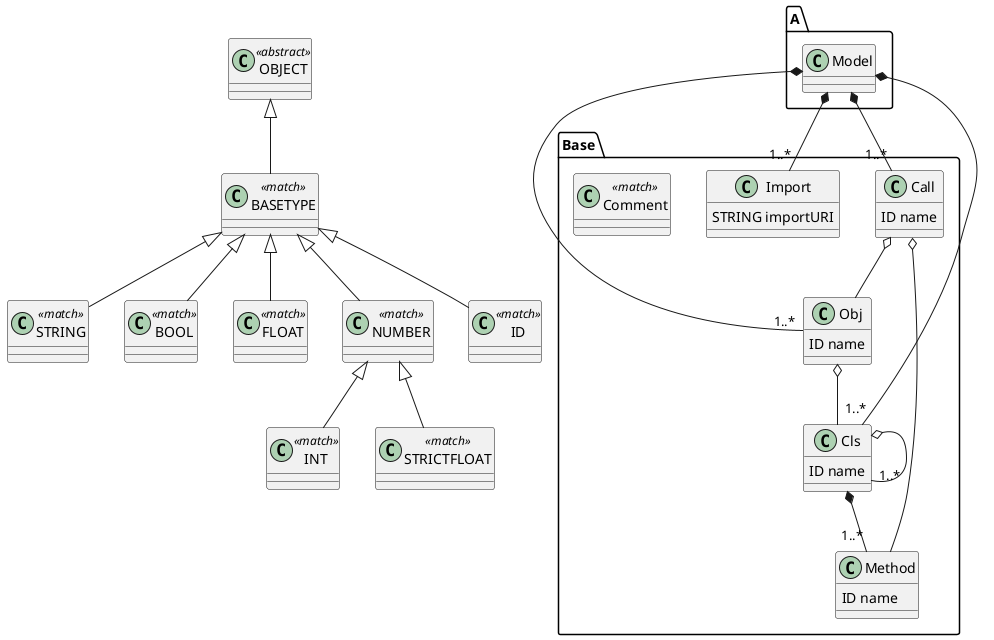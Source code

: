 @startuml
set namespaceSeparator .


class A.Model  {
}


class ID <<match>> {
}


class STRING <<match>> {
}


class BOOL <<match>> {
}


class INT <<match>> {
}


class FLOAT <<match>> {
}


class STRICTFLOAT <<match>> {
}


class NUMBER <<match>> {
}


class BASETYPE <<match>> {
}


class OBJECT <<abstract>> {
}


class Base.Cls  {
  ID name
}


class Base.Method  {
  ID name
}


class Base.Obj  {
  ID name
}


class Base.Call  {
  ID name
}


class Base.Import  {
  STRING importURI
}


class Base.Comment <<match>> {
}


A.Model *-- "1..*" Base.Import
A.Model *-- "1..*" Base.Cls
A.Model *-- "1..*" Base.Obj
A.Model *-- "1..*" Base.Call
NUMBER <|-- STRICTFLOAT
NUMBER <|-- INT
BASETYPE <|-- NUMBER
BASETYPE <|-- FLOAT
BASETYPE <|-- BOOL
BASETYPE <|-- ID
BASETYPE <|-- STRING
OBJECT <|-- BASETYPE
Base.Cls o-- "1..*" Base.Cls
Base.Cls *-- "1..*" Base.Method
Base.Obj o-- Base.Cls
Base.Call o-- Base.Obj
Base.Call o-- Base.Method
@enduml
